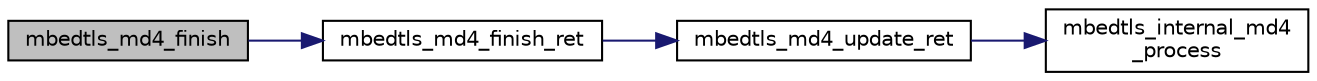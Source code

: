 digraph "mbedtls_md4_finish"
{
 // LATEX_PDF_SIZE
  edge [fontname="Helvetica",fontsize="10",labelfontname="Helvetica",labelfontsize="10"];
  node [fontname="Helvetica",fontsize="10",shape=record];
  rankdir="LR";
  Node1 [label="mbedtls_md4_finish",height=0.2,width=0.4,color="black", fillcolor="grey75", style="filled", fontcolor="black",tooltip="MD4 final digest."];
  Node1 -> Node2 [color="midnightblue",fontsize="10",style="solid",fontname="Helvetica"];
  Node2 [label="mbedtls_md4_finish_ret",height=0.2,width=0.4,color="black", fillcolor="white", style="filled",URL="$d8/d71/md4_8c.html#ab1bcf8a20baf1f2ddf532e86393c9a36",tooltip="MD4 final digest."];
  Node2 -> Node3 [color="midnightblue",fontsize="10",style="solid",fontname="Helvetica"];
  Node3 [label="mbedtls_md4_update_ret",height=0.2,width=0.4,color="black", fillcolor="white", style="filled",URL="$d8/d71/md4_8c.html#a8d14a0483b34448d0a6996778216c45b",tooltip="MD4 process buffer."];
  Node3 -> Node4 [color="midnightblue",fontsize="10",style="solid",fontname="Helvetica"];
  Node4 [label="mbedtls_internal_md4\l_process",height=0.2,width=0.4,color="black", fillcolor="white", style="filled",URL="$d8/d71/md4_8c.html#af484c3fb8a49e53c9e721af2d09e7d6f",tooltip="MD4 process data block (internal use only)"];
}
